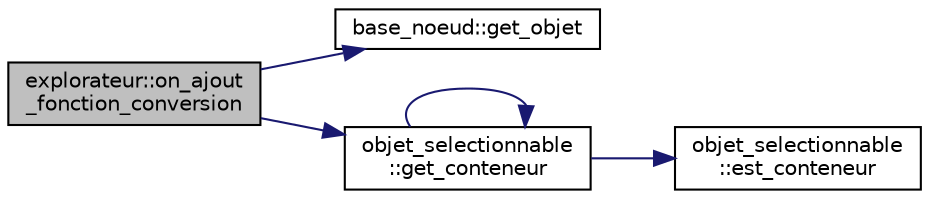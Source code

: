 digraph "explorateur::on_ajout_fonction_conversion"
{
  edge [fontname="Helvetica",fontsize="10",labelfontname="Helvetica",labelfontsize="10"];
  node [fontname="Helvetica",fontsize="10",shape=record];
  rankdir="LR";
  Node780 [label="explorateur::on_ajout\l_fonction_conversion",height=0.2,width=0.4,color="black", fillcolor="grey75", style="filled", fontcolor="black"];
  Node780 -> Node781 [color="midnightblue",fontsize="10",style="solid",fontname="Helvetica"];
  Node781 [label="base_noeud::get_objet",height=0.2,width=0.4,color="black", fillcolor="white", style="filled",URL="$classbase__noeud.html#a762c999077b247ebf1d8c6dd83313ffd",tooltip="Retourne l&#39;objet sélectionnable associé au noeud. "];
  Node780 -> Node782 [color="midnightblue",fontsize="10",style="solid",fontname="Helvetica"];
  Node782 [label="objet_selectionnable\l::get_conteneur",height=0.2,width=0.4,color="black", fillcolor="white", style="filled",URL="$classobjet__selectionnable.html#ab809d020155b7fec48ff3adbe15c9b65",tooltip="Retourne le fonctions_conteneur le plus proche : l&#39;objet lui-même s&#39;il est un conteneur, ou le conteneur parent sinon. "];
  Node782 -> Node783 [color="midnightblue",fontsize="10",style="solid",fontname="Helvetica"];
  Node783 [label="objet_selectionnable\l::est_conteneur",height=0.2,width=0.4,color="black", fillcolor="white", style="filled",URL="$classobjet__selectionnable.html#a2c6b5b342b5f3a9f48893f793f935e0f",tooltip="Indique si l&#39;objet est un conteneur. "];
  Node782 -> Node782 [color="midnightblue",fontsize="10",style="solid",fontname="Helvetica"];
}
